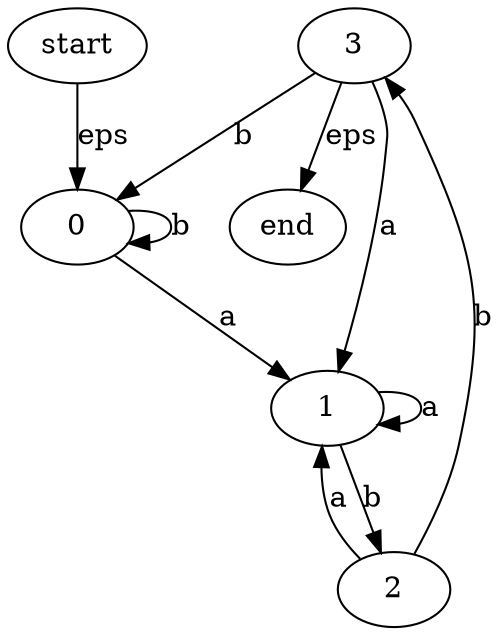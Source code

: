 digraph MinFA {
  3 -> end[label="eps"]
  start -> 0[label="eps"]
  0 -> 1[label="a"]
  0 -> 0[label="b"]
  1 -> 1[label="a"]
  1 -> 2[label="b"]
  2 -> 1[label="a"]
  2 -> 3[label="b"]
  3 -> 1[label="a"]
  3 -> 0[label="b"]
}